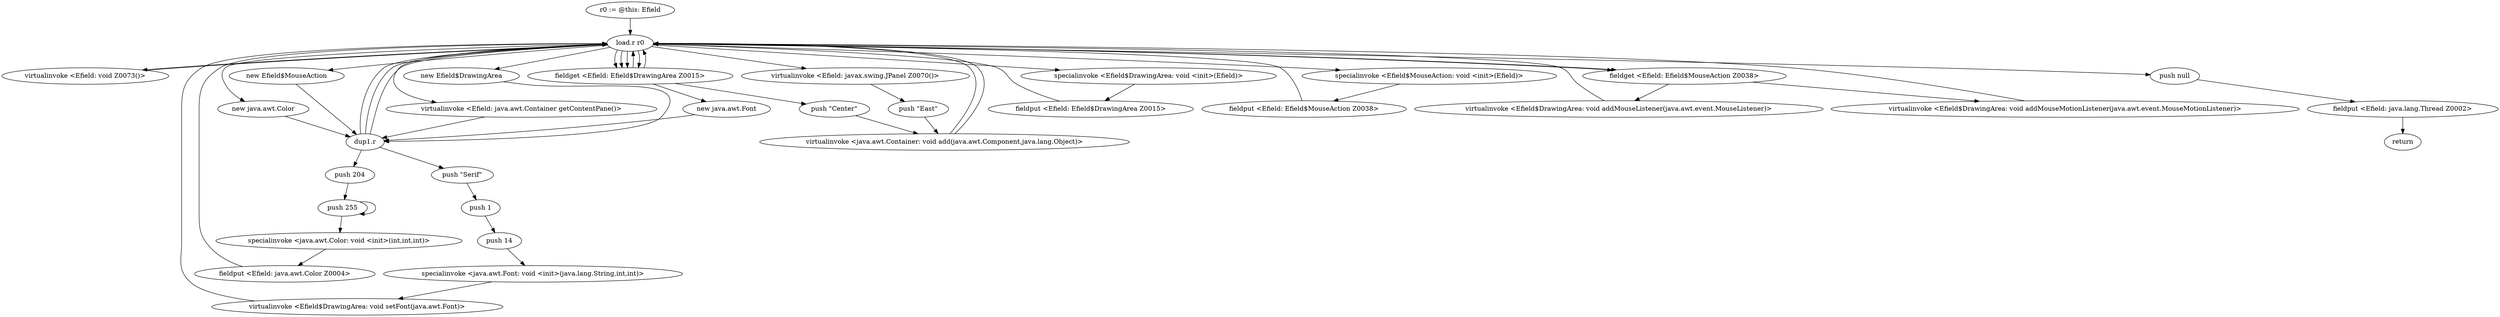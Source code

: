 digraph "" {
    "r0 := @this: Efield"
    "load.r r0"
    "r0 := @this: Efield"->"load.r r0";
    "virtualinvoke <Efield: void Z0073()>"
    "load.r r0"->"virtualinvoke <Efield: void Z0073()>";
    "virtualinvoke <Efield: void Z0073()>"->"load.r r0";
    "new java.awt.Color"
    "load.r r0"->"new java.awt.Color";
    "dup1.r"
    "new java.awt.Color"->"dup1.r";
    "push 204"
    "dup1.r"->"push 204";
    "push 255"
    "push 204"->"push 255";
    "push 255"->"push 255";
    "specialinvoke <java.awt.Color: void <init>(int,int,int)>"
    "push 255"->"specialinvoke <java.awt.Color: void <init>(int,int,int)>";
    "fieldput <Efield: java.awt.Color Z0004>"
    "specialinvoke <java.awt.Color: void <init>(int,int,int)>"->"fieldput <Efield: java.awt.Color Z0004>";
    "fieldput <Efield: java.awt.Color Z0004>"->"load.r r0";
    "virtualinvoke <Efield: java.awt.Container getContentPane()>"
    "load.r r0"->"virtualinvoke <Efield: java.awt.Container getContentPane()>";
    "virtualinvoke <Efield: java.awt.Container getContentPane()>"->"dup1.r";
    "dup1.r"->"load.r r0";
    "virtualinvoke <Efield: javax.swing.JPanel Z0070()>"
    "load.r r0"->"virtualinvoke <Efield: javax.swing.JPanel Z0070()>";
    "push \"East\""
    "virtualinvoke <Efield: javax.swing.JPanel Z0070()>"->"push \"East\"";
    "virtualinvoke <java.awt.Container: void add(java.awt.Component,java.lang.Object)>"
    "push \"East\""->"virtualinvoke <java.awt.Container: void add(java.awt.Component,java.lang.Object)>";
    "virtualinvoke <java.awt.Container: void add(java.awt.Component,java.lang.Object)>"->"load.r r0";
    "new Efield$DrawingArea"
    "load.r r0"->"new Efield$DrawingArea";
    "new Efield$DrawingArea"->"dup1.r";
    "dup1.r"->"load.r r0";
    "specialinvoke <Efield$DrawingArea: void <init>(Efield)>"
    "load.r r0"->"specialinvoke <Efield$DrawingArea: void <init>(Efield)>";
    "fieldput <Efield: Efield$DrawingArea Z0015>"
    "specialinvoke <Efield$DrawingArea: void <init>(Efield)>"->"fieldput <Efield: Efield$DrawingArea Z0015>";
    "fieldput <Efield: Efield$DrawingArea Z0015>"->"load.r r0";
    "fieldget <Efield: Efield$DrawingArea Z0015>"
    "load.r r0"->"fieldget <Efield: Efield$DrawingArea Z0015>";
    "new java.awt.Font"
    "fieldget <Efield: Efield$DrawingArea Z0015>"->"new java.awt.Font";
    "new java.awt.Font"->"dup1.r";
    "push \"Serif\""
    "dup1.r"->"push \"Serif\"";
    "push 1"
    "push \"Serif\""->"push 1";
    "push 14"
    "push 1"->"push 14";
    "specialinvoke <java.awt.Font: void <init>(java.lang.String,int,int)>"
    "push 14"->"specialinvoke <java.awt.Font: void <init>(java.lang.String,int,int)>";
    "virtualinvoke <Efield$DrawingArea: void setFont(java.awt.Font)>"
    "specialinvoke <java.awt.Font: void <init>(java.lang.String,int,int)>"->"virtualinvoke <Efield$DrawingArea: void setFont(java.awt.Font)>";
    "virtualinvoke <Efield$DrawingArea: void setFont(java.awt.Font)>"->"load.r r0";
    "load.r r0"->"fieldget <Efield: Efield$DrawingArea Z0015>";
    "push \"Center\""
    "fieldget <Efield: Efield$DrawingArea Z0015>"->"push \"Center\"";
    "push \"Center\""->"virtualinvoke <java.awt.Container: void add(java.awt.Component,java.lang.Object)>";
    "virtualinvoke <java.awt.Container: void add(java.awt.Component,java.lang.Object)>"->"load.r r0";
    "new Efield$MouseAction"
    "load.r r0"->"new Efield$MouseAction";
    "new Efield$MouseAction"->"dup1.r";
    "dup1.r"->"load.r r0";
    "specialinvoke <Efield$MouseAction: void <init>(Efield)>"
    "load.r r0"->"specialinvoke <Efield$MouseAction: void <init>(Efield)>";
    "fieldput <Efield: Efield$MouseAction Z0038>"
    "specialinvoke <Efield$MouseAction: void <init>(Efield)>"->"fieldput <Efield: Efield$MouseAction Z0038>";
    "fieldput <Efield: Efield$MouseAction Z0038>"->"load.r r0";
    "load.r r0"->"fieldget <Efield: Efield$DrawingArea Z0015>";
    "fieldget <Efield: Efield$DrawingArea Z0015>"->"load.r r0";
    "fieldget <Efield: Efield$MouseAction Z0038>"
    "load.r r0"->"fieldget <Efield: Efield$MouseAction Z0038>";
    "virtualinvoke <Efield$DrawingArea: void addMouseListener(java.awt.event.MouseListener)>"
    "fieldget <Efield: Efield$MouseAction Z0038>"->"virtualinvoke <Efield$DrawingArea: void addMouseListener(java.awt.event.MouseListener)>";
    "virtualinvoke <Efield$DrawingArea: void addMouseListener(java.awt.event.MouseListener)>"->"load.r r0";
    "load.r r0"->"fieldget <Efield: Efield$DrawingArea Z0015>";
    "fieldget <Efield: Efield$DrawingArea Z0015>"->"load.r r0";
    "load.r r0"->"fieldget <Efield: Efield$MouseAction Z0038>";
    "virtualinvoke <Efield$DrawingArea: void addMouseMotionListener(java.awt.event.MouseMotionListener)>"
    "fieldget <Efield: Efield$MouseAction Z0038>"->"virtualinvoke <Efield$DrawingArea: void addMouseMotionListener(java.awt.event.MouseMotionListener)>";
    "virtualinvoke <Efield$DrawingArea: void addMouseMotionListener(java.awt.event.MouseMotionListener)>"->"load.r r0";
    "push null"
    "load.r r0"->"push null";
    "fieldput <Efield: java.lang.Thread Z0002>"
    "push null"->"fieldput <Efield: java.lang.Thread Z0002>";
    "return"
    "fieldput <Efield: java.lang.Thread Z0002>"->"return";
}
